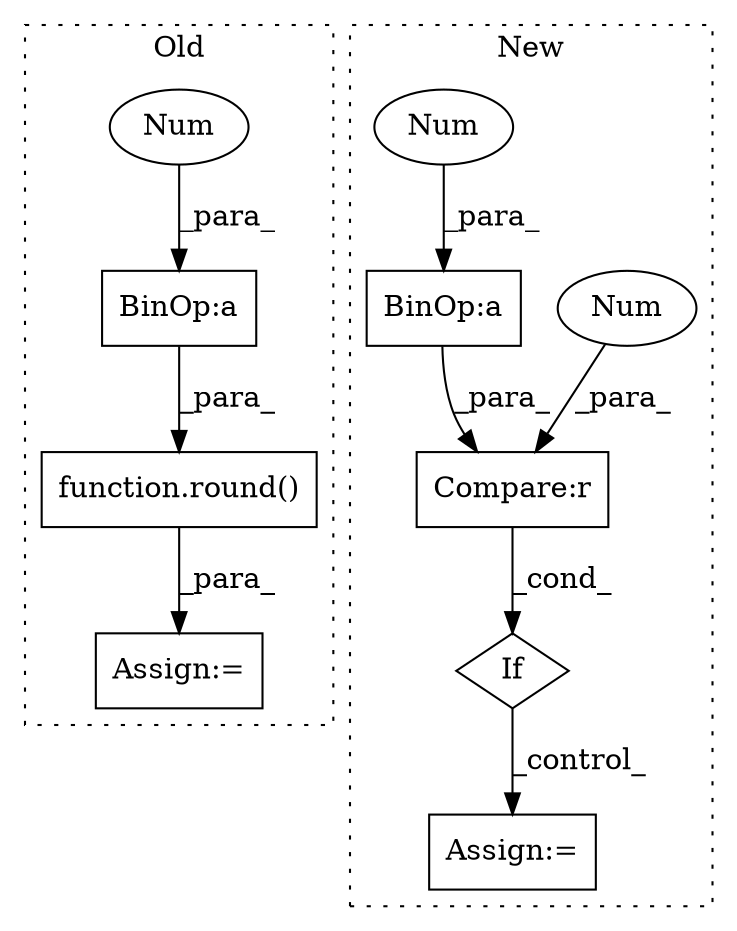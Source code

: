 digraph G {
subgraph cluster0 {
1 [label="function.round()" a="75" s="8463,8491" l="6,1" shape="box"];
4 [label="BinOp:a" a="82" s="8484" l="3" shape="box"];
6 [label="Num" a="76" s="8487" l="3" shape="ellipse"];
10 [label="Assign:=" a="68" s="8460" l="3" shape="box"];
label = "Old";
style="dotted";
}
subgraph cluster1 {
2 [label="If" a="96" s="8624" l="3" shape="diamond"];
3 [label="Assign:=" a="68" s="8660" l="3" shape="box"];
5 [label="Compare:r" a="40" s="8627" l="25" shape="box"];
7 [label="Num" a="76" s="8650" l="2" shape="ellipse"];
8 [label="BinOp:a" a="82" s="8569" l="3" shape="box"];
9 [label="Num" a="76" s="8572" l="1" shape="ellipse"];
label = "New";
style="dotted";
}
1 -> 10 [label="_para_"];
2 -> 3 [label="_control_"];
4 -> 1 [label="_para_"];
5 -> 2 [label="_cond_"];
6 -> 4 [label="_para_"];
7 -> 5 [label="_para_"];
8 -> 5 [label="_para_"];
9 -> 8 [label="_para_"];
}